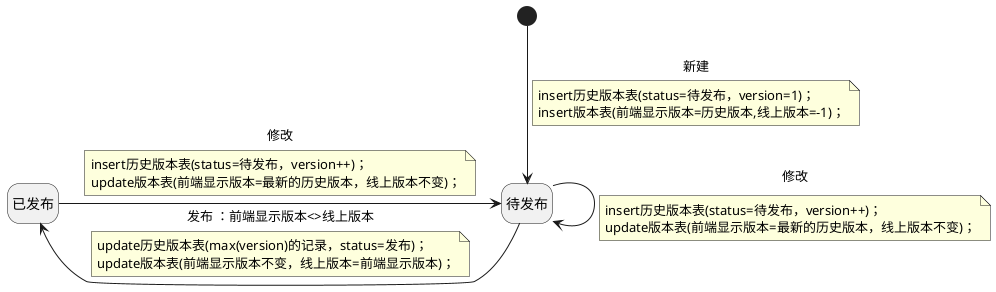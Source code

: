 @startuml
hide empty description



[*] --> 待发布 :新建
note on link
insert历史版本表(status=待发布，version=1)；
insert版本表(前端显示版本=历史版本,线上版本=-1)；
end note


已发布 -> 待发布 :修改
note on link 
insert历史版本表(status=待发布，version++)；
update版本表(前端显示版本=最新的历史版本，线上版本不变)；
end note

待发布 -> 已发布 :发布 ：前端显示版本<>线上版本
note on link
update历史版本表(max(version)的记录，status=发布)；
update版本表(前端显示版本不变，线上版本=前端显示版本)；
end note

待发布 -> 待发布 :修改
note on link
insert历史版本表(status=待发布，version++)；
update版本表(前端显示版本=最新的历史版本，线上版本不变)；
end note
@enduml
